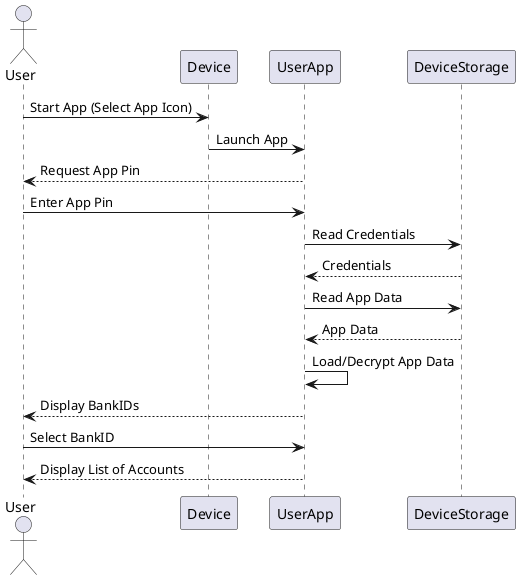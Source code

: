 
@startuml
actor User
participant Device
participant UserApp
participant DeviceStorage

User -> Device: Start App (Select App Icon)
Device -> UserApp: Launch App
UserApp --> User: Request App Pin
User -> UserApp: Enter App Pin


UserApp -> DeviceStorage: Read Credentials
DeviceStorage --> UserApp: Credentials
UserApp -> DeviceStorage: Read App Data
DeviceStorage --> UserApp: App Data
UserApp -> UserApp: Load/Decrypt App Data


UserApp --> User: Display BankIDs
User -> UserApp: Select BankID
UserApp --> User: Display List of Accounts
@enduml
